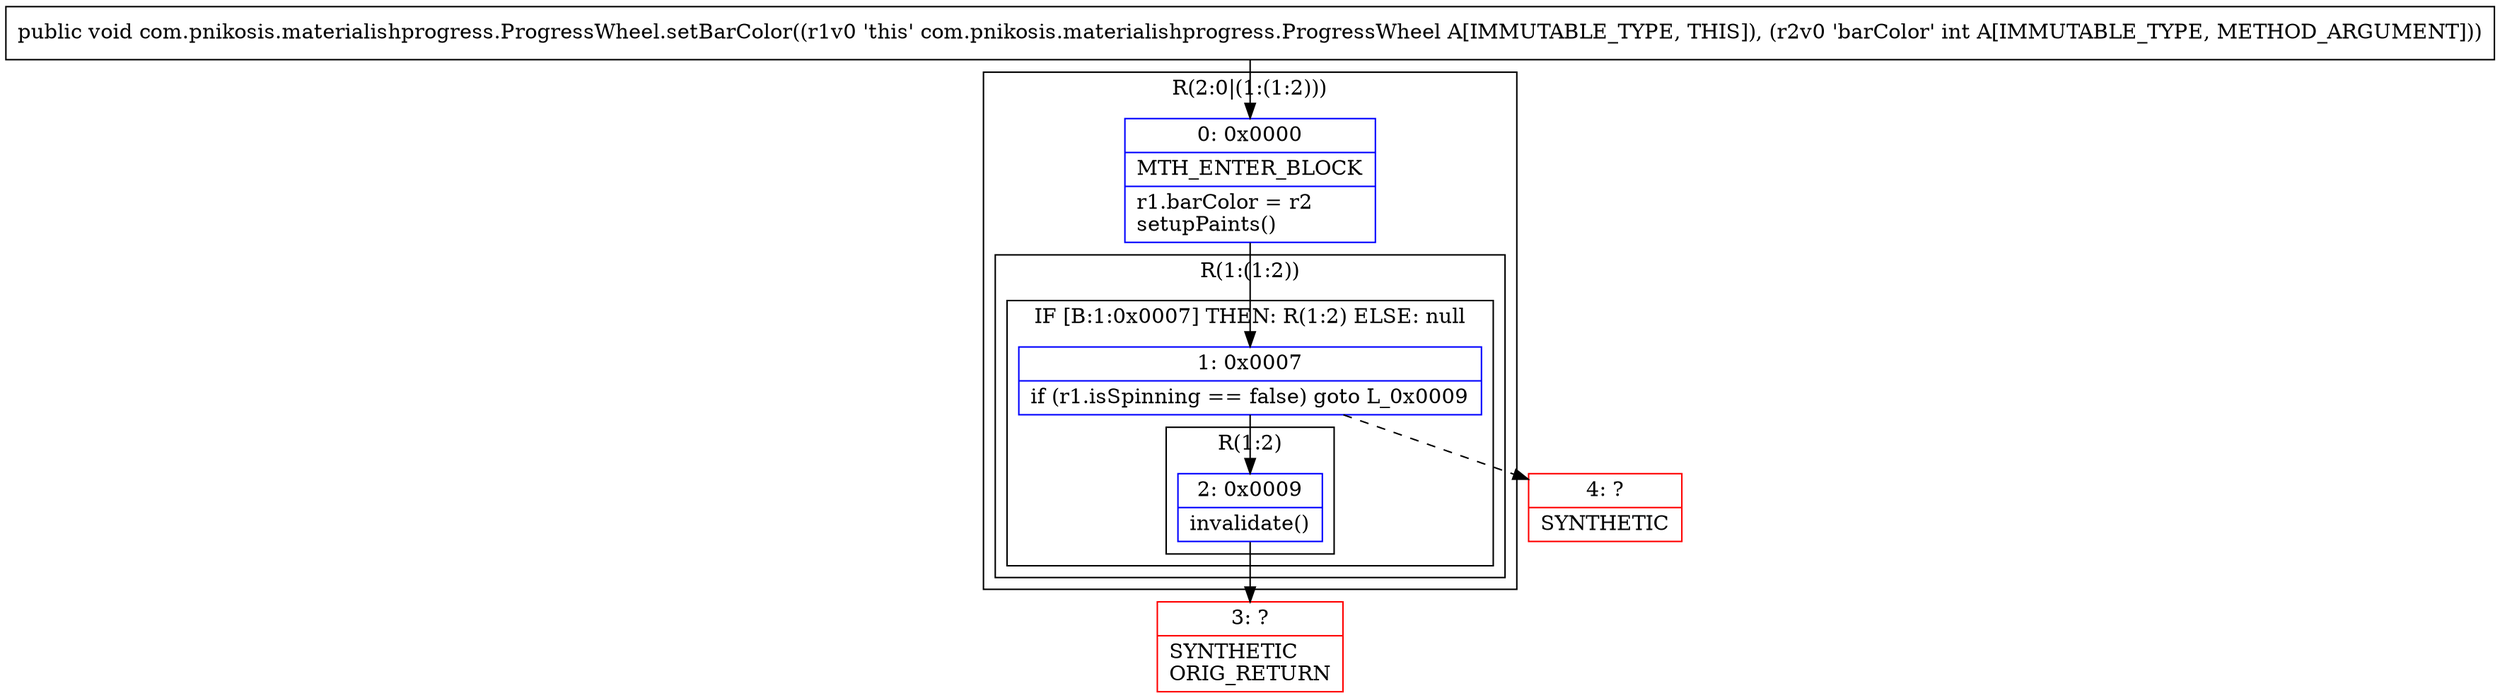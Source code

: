 digraph "CFG forcom.pnikosis.materialishprogress.ProgressWheel.setBarColor(I)V" {
subgraph cluster_Region_1676472871 {
label = "R(2:0|(1:(1:2)))";
node [shape=record,color=blue];
Node_0 [shape=record,label="{0\:\ 0x0000|MTH_ENTER_BLOCK\l|r1.barColor = r2\lsetupPaints()\l}"];
subgraph cluster_Region_933881424 {
label = "R(1:(1:2))";
node [shape=record,color=blue];
subgraph cluster_IfRegion_2079151132 {
label = "IF [B:1:0x0007] THEN: R(1:2) ELSE: null";
node [shape=record,color=blue];
Node_1 [shape=record,label="{1\:\ 0x0007|if (r1.isSpinning == false) goto L_0x0009\l}"];
subgraph cluster_Region_1746207152 {
label = "R(1:2)";
node [shape=record,color=blue];
Node_2 [shape=record,label="{2\:\ 0x0009|invalidate()\l}"];
}
}
}
}
Node_3 [shape=record,color=red,label="{3\:\ ?|SYNTHETIC\lORIG_RETURN\l}"];
Node_4 [shape=record,color=red,label="{4\:\ ?|SYNTHETIC\l}"];
MethodNode[shape=record,label="{public void com.pnikosis.materialishprogress.ProgressWheel.setBarColor((r1v0 'this' com.pnikosis.materialishprogress.ProgressWheel A[IMMUTABLE_TYPE, THIS]), (r2v0 'barColor' int A[IMMUTABLE_TYPE, METHOD_ARGUMENT])) }"];
MethodNode -> Node_0;
Node_0 -> Node_1;
Node_1 -> Node_2;
Node_1 -> Node_4[style=dashed];
Node_2 -> Node_3;
}

